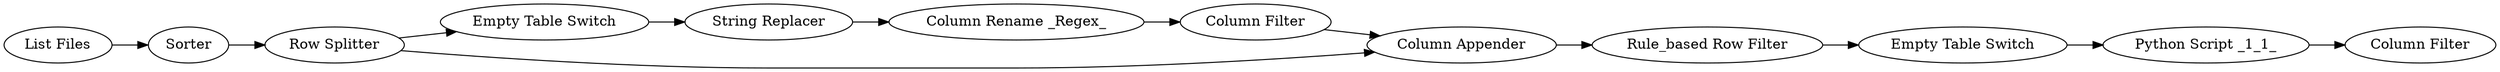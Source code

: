 digraph {
	"-6953469540783478727_2841" [label="Empty Table Switch"]
	"-6953469540783478727_2839" [label=Sorter]
	"1246312291114237580_2754" [label="List Files"]
	"1246312291114237580_2830" [label="Column Filter"]
	"1246312291114237580_2832" [label="Python Script _1_1_"]
	"-6953469540783478727_2836" [label="Column Rename _Regex_"]
	"-6953469540783478727_2838" [label="Rule_based Row Filter"]
	"-6953469540783478727_2837" [label="Column Filter"]
	"-6953469540783478727_2840" [label="Empty Table Switch"]
	"-6953469540783478727_2834" [label="String Replacer"]
	"-6953469540783478727_2833" [label="Row Splitter"]
	"-6953469540783478727_2835" [label="Column Appender"]
	"1246312291114237580_2832" -> "1246312291114237580_2830"
	"-6953469540783478727_2839" -> "-6953469540783478727_2833"
	"-6953469540783478727_2833" -> "-6953469540783478727_2841"
	"-6953469540783478727_2833" -> "-6953469540783478727_2835"
	"-6953469540783478727_2841" -> "-6953469540783478727_2834"
	"-6953469540783478727_2834" -> "-6953469540783478727_2836"
	"-6953469540783478727_2836" -> "-6953469540783478727_2837"
	"-6953469540783478727_2835" -> "-6953469540783478727_2838"
	"-6953469540783478727_2840" -> "1246312291114237580_2832"
	"-6953469540783478727_2837" -> "-6953469540783478727_2835"
	"-6953469540783478727_2838" -> "-6953469540783478727_2840"
	"1246312291114237580_2754" -> "-6953469540783478727_2839"
	rankdir=LR
}
